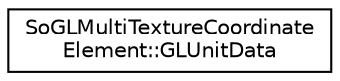 digraph "Graphical Class Hierarchy"
{
 // LATEX_PDF_SIZE
  edge [fontname="Helvetica",fontsize="10",labelfontname="Helvetica",labelfontsize="10"];
  node [fontname="Helvetica",fontsize="10",shape=record];
  rankdir="LR";
  Node0 [label="SoGLMultiTextureCoordinate\lElement::GLUnitData",height=0.2,width=0.4,color="black", fillcolor="white", style="filled",URL="$classSoGLMultiTextureCoordinateElement_1_1GLUnitData.html",tooltip=" "];
}
